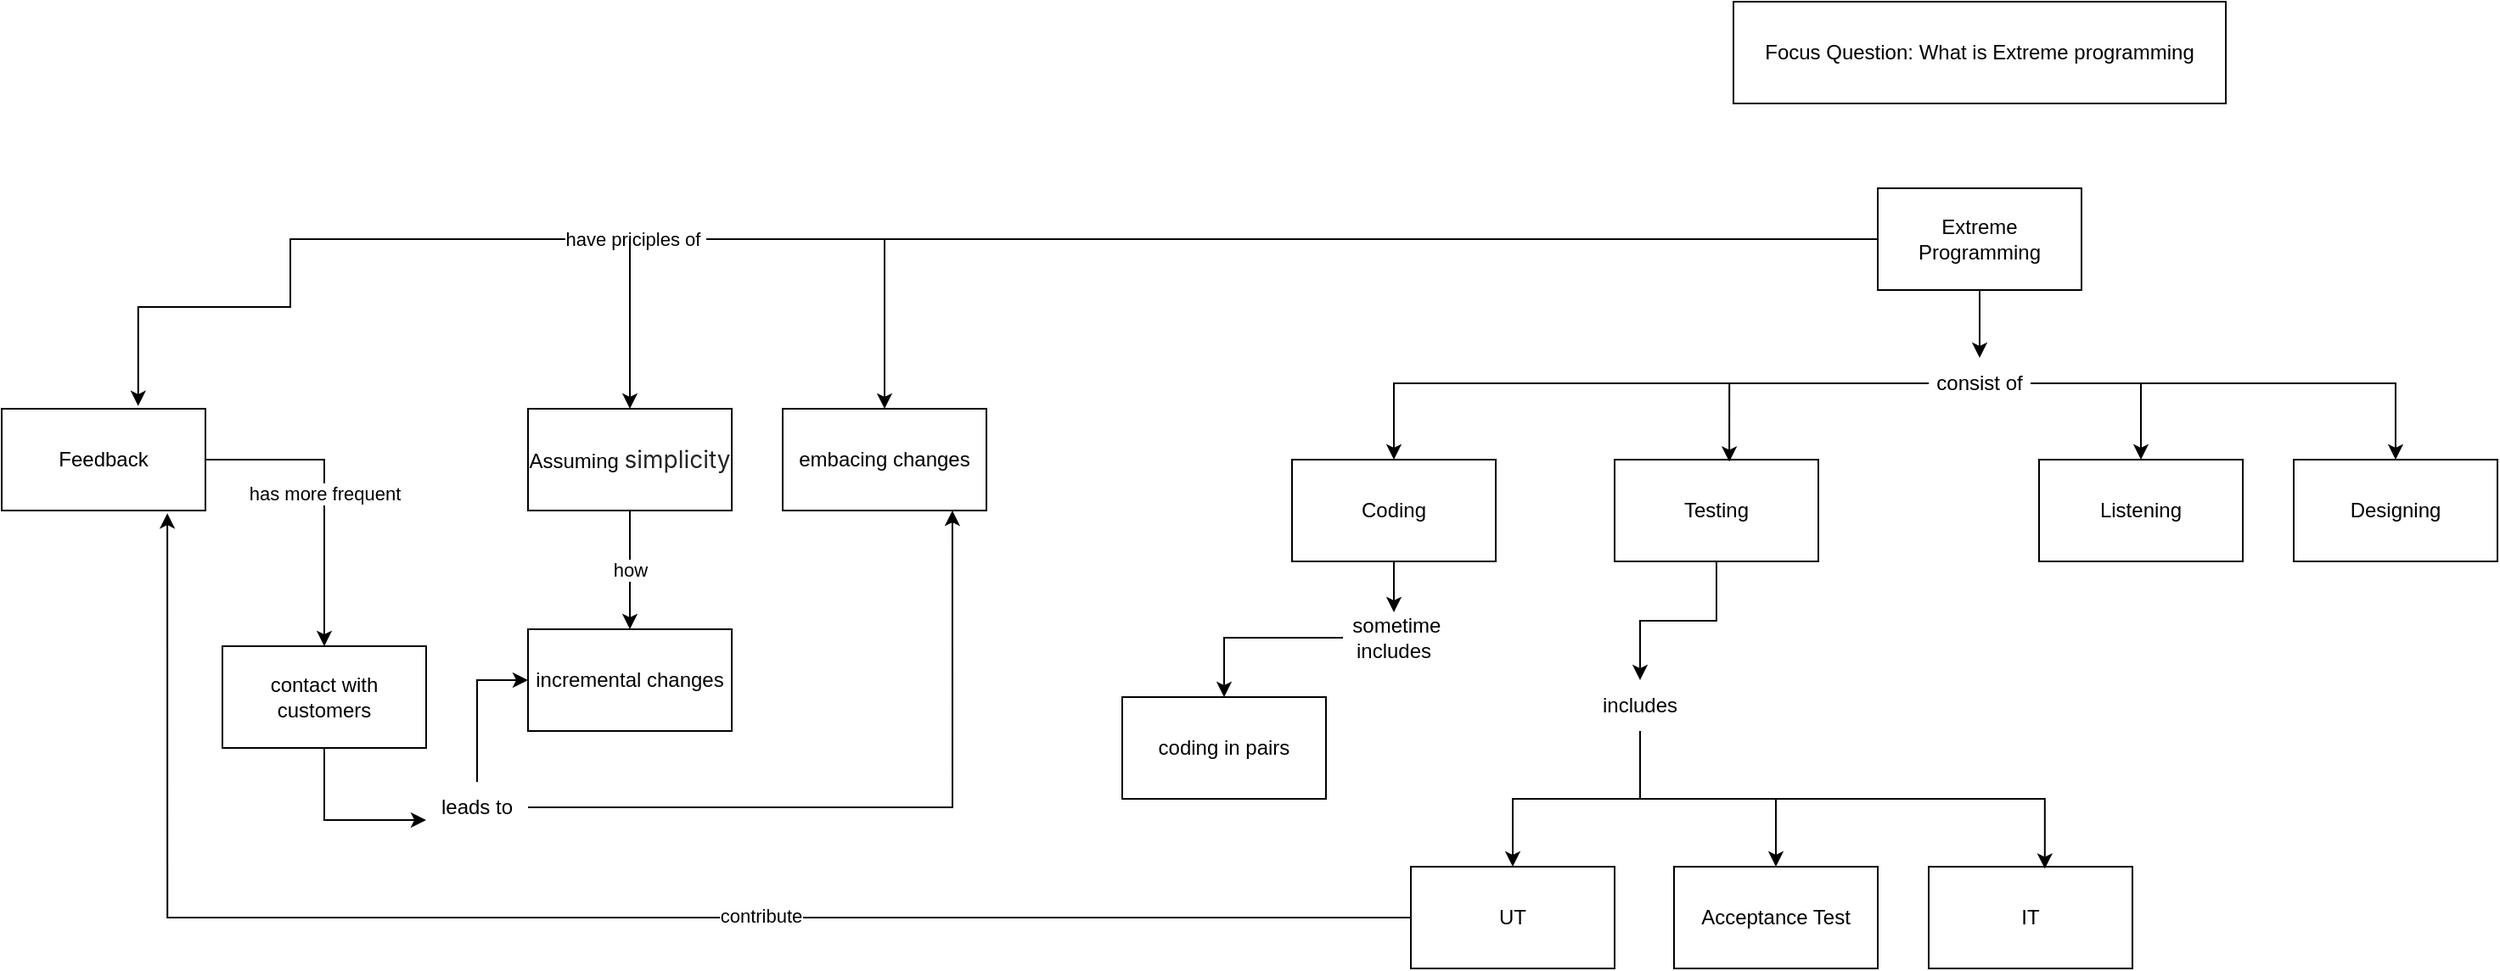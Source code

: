 <mxfile version="20.4.1" type="github">
  <diagram id="YKlcgn2YApg5S6SSq631" name="Page-1">
    <mxGraphModel dx="1888" dy="1784" grid="1" gridSize="10" guides="1" tooltips="1" connect="1" arrows="1" fold="1" page="1" pageScale="1" pageWidth="850" pageHeight="1100" math="0" shadow="0">
      <root>
        <mxCell id="0" />
        <mxCell id="1" parent="0" />
        <mxCell id="lN6HmynDONI7tCiRwWhm-1" value="Focus Question: What is Extreme programming&lt;br&gt;&lt;div style=&quot;font-size: calc(0.875em); line-height: 1.6; position: relative; z-index: 0; color: rgb(32, 33, 34); font-family: sans-serif; text-align: start;&quot; class=&quot;vector-body&quot; id=&quot;bodyContent&quot;&gt;&lt;/div&gt;" style="whiteSpace=wrap;html=1;" parent="1" vertex="1">
          <mxGeometry x="220" y="-90" width="290" height="60" as="geometry" />
        </mxCell>
        <mxCell id="lN6HmynDONI7tCiRwWhm-39" style="edgeStyle=orthogonalEdgeStyle;rounded=0;orthogonalLoop=1;jettySize=auto;html=1;entryX=0.5;entryY=0;entryDx=0;entryDy=0;" parent="1" source="lN6HmynDONI7tCiRwWhm-3" target="lN6HmynDONI7tCiRwWhm-38" edge="1">
          <mxGeometry relative="1" as="geometry" />
        </mxCell>
        <mxCell id="lN6HmynDONI7tCiRwWhm-3" value="Testing" style="whiteSpace=wrap;html=1;" parent="1" vertex="1">
          <mxGeometry x="150" y="180" width="120" height="60" as="geometry" />
        </mxCell>
        <mxCell id="lN6HmynDONI7tCiRwWhm-4" value="Listening" style="whiteSpace=wrap;html=1;" parent="1" vertex="1">
          <mxGeometry x="400" y="180" width="120" height="60" as="geometry" />
        </mxCell>
        <mxCell id="lN6HmynDONI7tCiRwWhm-45" style="edgeStyle=orthogonalEdgeStyle;rounded=0;orthogonalLoop=1;jettySize=auto;html=1;" parent="1" source="lN6HmynDONI7tCiRwWhm-6" target="lN6HmynDONI7tCiRwWhm-44" edge="1">
          <mxGeometry relative="1" as="geometry" />
        </mxCell>
        <mxCell id="lN6HmynDONI7tCiRwWhm-6" value="Coding" style="whiteSpace=wrap;html=1;" parent="1" vertex="1">
          <mxGeometry x="-40" y="180" width="120" height="60" as="geometry" />
        </mxCell>
        <mxCell id="lN6HmynDONI7tCiRwWhm-7" value="Designing" style="whiteSpace=wrap;html=1;" parent="1" vertex="1">
          <mxGeometry x="550" y="180" width="120" height="60" as="geometry" />
        </mxCell>
        <mxCell id="lN6HmynDONI7tCiRwWhm-29" style="edgeStyle=orthogonalEdgeStyle;rounded=0;orthogonalLoop=1;jettySize=auto;html=1;entryX=0.5;entryY=0;entryDx=0;entryDy=0;" parent="1" source="lN6HmynDONI7tCiRwWhm-12" target="lN6HmynDONI7tCiRwWhm-21" edge="1">
          <mxGeometry relative="1" as="geometry" />
        </mxCell>
        <mxCell id="lN6HmynDONI7tCiRwWhm-56" style="edgeStyle=orthogonalEdgeStyle;rounded=0;orthogonalLoop=1;jettySize=auto;html=1;entryX=0.67;entryY=-0.027;entryDx=0;entryDy=0;entryPerimeter=0;" parent="1" source="lN6HmynDONI7tCiRwWhm-12" target="lN6HmynDONI7tCiRwWhm-47" edge="1">
          <mxGeometry relative="1" as="geometry">
            <mxPoint x="-310" y="90" as="targetPoint" />
            <Array as="points">
              <mxPoint x="-630" y="50" />
              <mxPoint x="-630" y="90" />
              <mxPoint x="-720" y="90" />
            </Array>
          </mxGeometry>
        </mxCell>
        <mxCell id="lN6HmynDONI7tCiRwWhm-57" value="have priciples of&amp;nbsp;" style="edgeLabel;html=1;align=center;verticalAlign=middle;resizable=0;points=[];" parent="lN6HmynDONI7tCiRwWhm-56" vertex="1" connectable="0">
          <mxGeometry x="0.305" relative="1" as="geometry">
            <mxPoint as="offset" />
          </mxGeometry>
        </mxCell>
        <mxCell id="lN6HmynDONI7tCiRwWhm-12" value="Extreme Programming" style="whiteSpace=wrap;html=1;" parent="1" vertex="1">
          <mxGeometry x="305" y="20" width="120" height="60" as="geometry" />
        </mxCell>
        <mxCell id="lN6HmynDONI7tCiRwWhm-31" style="edgeStyle=orthogonalEdgeStyle;rounded=0;orthogonalLoop=1;jettySize=auto;html=1;entryX=0.5;entryY=0;entryDx=0;entryDy=0;" parent="1" source="lN6HmynDONI7tCiRwWhm-21" target="lN6HmynDONI7tCiRwWhm-6" edge="1">
          <mxGeometry relative="1" as="geometry" />
        </mxCell>
        <mxCell id="lN6HmynDONI7tCiRwWhm-33" style="edgeStyle=orthogonalEdgeStyle;rounded=0;orthogonalLoop=1;jettySize=auto;html=1;entryX=0.5;entryY=0;entryDx=0;entryDy=0;" parent="1" source="lN6HmynDONI7tCiRwWhm-21" target="lN6HmynDONI7tCiRwWhm-4" edge="1">
          <mxGeometry relative="1" as="geometry" />
        </mxCell>
        <mxCell id="lN6HmynDONI7tCiRwWhm-34" style="edgeStyle=orthogonalEdgeStyle;rounded=0;orthogonalLoop=1;jettySize=auto;html=1;entryX=0.5;entryY=0;entryDx=0;entryDy=0;" parent="1" source="lN6HmynDONI7tCiRwWhm-21" target="lN6HmynDONI7tCiRwWhm-7" edge="1">
          <mxGeometry relative="1" as="geometry" />
        </mxCell>
        <mxCell id="lN6HmynDONI7tCiRwWhm-52" style="edgeStyle=orthogonalEdgeStyle;rounded=0;orthogonalLoop=1;jettySize=auto;html=1;entryX=0.563;entryY=0.02;entryDx=0;entryDy=0;entryPerimeter=0;" parent="1" source="lN6HmynDONI7tCiRwWhm-21" target="lN6HmynDONI7tCiRwWhm-3" edge="1">
          <mxGeometry relative="1" as="geometry" />
        </mxCell>
        <mxCell id="lN6HmynDONI7tCiRwWhm-21" value="consist of" style="text;html=1;strokeColor=none;fillColor=none;align=center;verticalAlign=middle;whiteSpace=wrap;rounded=0;" parent="1" vertex="1">
          <mxGeometry x="335" y="120" width="60" height="30" as="geometry" />
        </mxCell>
        <mxCell id="lN6HmynDONI7tCiRwWhm-50" style="edgeStyle=orthogonalEdgeStyle;rounded=0;orthogonalLoop=1;jettySize=auto;html=1;entryX=0.813;entryY=1.027;entryDx=0;entryDy=0;entryPerimeter=0;" parent="1" source="lN6HmynDONI7tCiRwWhm-35" target="lN6HmynDONI7tCiRwWhm-47" edge="1">
          <mxGeometry relative="1" as="geometry" />
        </mxCell>
        <mxCell id="lN6HmynDONI7tCiRwWhm-51" value="contribute" style="edgeLabel;html=1;align=center;verticalAlign=middle;resizable=0;points=[];" parent="lN6HmynDONI7tCiRwWhm-50" vertex="1" connectable="0">
          <mxGeometry x="-0.211" y="-1" relative="1" as="geometry">
            <mxPoint as="offset" />
          </mxGeometry>
        </mxCell>
        <mxCell id="lN6HmynDONI7tCiRwWhm-35" value="UT" style="whiteSpace=wrap;html=1;" parent="1" vertex="1">
          <mxGeometry x="30" y="420" width="120" height="60" as="geometry" />
        </mxCell>
        <mxCell id="lN6HmynDONI7tCiRwWhm-36" value="Acceptance Test" style="whiteSpace=wrap;html=1;" parent="1" vertex="1">
          <mxGeometry x="185" y="420" width="120" height="60" as="geometry" />
        </mxCell>
        <mxCell id="lN6HmynDONI7tCiRwWhm-37" value="IT" style="whiteSpace=wrap;html=1;" parent="1" vertex="1">
          <mxGeometry x="335" y="420" width="120" height="60" as="geometry" />
        </mxCell>
        <mxCell id="lN6HmynDONI7tCiRwWhm-40" style="edgeStyle=orthogonalEdgeStyle;rounded=0;orthogonalLoop=1;jettySize=auto;html=1;entryX=0.5;entryY=0;entryDx=0;entryDy=0;" parent="1" source="lN6HmynDONI7tCiRwWhm-38" target="lN6HmynDONI7tCiRwWhm-35" edge="1">
          <mxGeometry relative="1" as="geometry" />
        </mxCell>
        <mxCell id="lN6HmynDONI7tCiRwWhm-41" style="edgeStyle=orthogonalEdgeStyle;rounded=0;orthogonalLoop=1;jettySize=auto;html=1;" parent="1" source="lN6HmynDONI7tCiRwWhm-38" target="lN6HmynDONI7tCiRwWhm-36" edge="1">
          <mxGeometry relative="1" as="geometry" />
        </mxCell>
        <mxCell id="lN6HmynDONI7tCiRwWhm-42" style="edgeStyle=orthogonalEdgeStyle;rounded=0;orthogonalLoop=1;jettySize=auto;html=1;entryX=0.57;entryY=0.02;entryDx=0;entryDy=0;entryPerimeter=0;" parent="1" source="lN6HmynDONI7tCiRwWhm-38" target="lN6HmynDONI7tCiRwWhm-37" edge="1">
          <mxGeometry relative="1" as="geometry">
            <Array as="points">
              <mxPoint x="165" y="380" />
              <mxPoint x="403" y="380" />
            </Array>
          </mxGeometry>
        </mxCell>
        <mxCell id="lN6HmynDONI7tCiRwWhm-38" value="includes" style="text;html=1;strokeColor=none;fillColor=none;align=center;verticalAlign=middle;whiteSpace=wrap;rounded=0;" parent="1" vertex="1">
          <mxGeometry x="135" y="310" width="60" height="30" as="geometry" />
        </mxCell>
        <mxCell id="lN6HmynDONI7tCiRwWhm-43" value="coding in pairs" style="whiteSpace=wrap;html=1;" parent="1" vertex="1">
          <mxGeometry x="-140" y="320" width="120" height="60" as="geometry" />
        </mxCell>
        <mxCell id="lN6HmynDONI7tCiRwWhm-46" style="edgeStyle=orthogonalEdgeStyle;rounded=0;orthogonalLoop=1;jettySize=auto;html=1;entryX=0.5;entryY=0;entryDx=0;entryDy=0;" parent="1" source="lN6HmynDONI7tCiRwWhm-44" target="lN6HmynDONI7tCiRwWhm-43" edge="1">
          <mxGeometry relative="1" as="geometry" />
        </mxCell>
        <mxCell id="lN6HmynDONI7tCiRwWhm-44" value="&amp;nbsp;sometime includes" style="text;html=1;strokeColor=none;fillColor=none;align=center;verticalAlign=middle;whiteSpace=wrap;rounded=0;" parent="1" vertex="1">
          <mxGeometry x="-10" y="270" width="60" height="30" as="geometry" />
        </mxCell>
        <mxCell id="lN6HmynDONI7tCiRwWhm-61" value="has more frequent" style="edgeStyle=orthogonalEdgeStyle;rounded=0;orthogonalLoop=1;jettySize=auto;html=1;entryX=0.5;entryY=0;entryDx=0;entryDy=0;" parent="1" source="lN6HmynDONI7tCiRwWhm-47" target="lN6HmynDONI7tCiRwWhm-60" edge="1">
          <mxGeometry relative="1" as="geometry" />
        </mxCell>
        <mxCell id="lN6HmynDONI7tCiRwWhm-47" value="Feedback" style="whiteSpace=wrap;html=1;" parent="1" vertex="1">
          <mxGeometry x="-800" y="150" width="120" height="60" as="geometry" />
        </mxCell>
        <mxCell id="lN6HmynDONI7tCiRwWhm-54" value="how" style="edgeStyle=orthogonalEdgeStyle;rounded=0;orthogonalLoop=1;jettySize=auto;html=1;entryX=0.5;entryY=0;entryDx=0;entryDy=0;" parent="1" source="lN6HmynDONI7tCiRwWhm-48" target="lN6HmynDONI7tCiRwWhm-53" edge="1">
          <mxGeometry relative="1" as="geometry" />
        </mxCell>
        <mxCell id="lN6HmynDONI7tCiRwWhm-48" value="Assuming&amp;nbsp;&lt;span style=&quot;color: rgb(36, 36, 36); font-family: -apple-system, BlinkMacSystemFont, &amp;quot;Segoe UI&amp;quot;, system-ui, &amp;quot;Apple Color Emoji&amp;quot;, &amp;quot;Segoe UI Emoji&amp;quot;, &amp;quot;Segoe UI Web&amp;quot;, sans-serif; font-size: 14px; text-align: start; background-color: rgb(255, 255, 255);&quot;&gt;simplicity&lt;/span&gt;" style="whiteSpace=wrap;html=1;" parent="1" vertex="1">
          <mxGeometry x="-490" y="150" width="120" height="60" as="geometry" />
        </mxCell>
        <mxCell id="lN6HmynDONI7tCiRwWhm-49" value="embacing changes" style="whiteSpace=wrap;html=1;" parent="1" vertex="1">
          <mxGeometry x="-340" y="150" width="120" height="60" as="geometry" />
        </mxCell>
        <mxCell id="lN6HmynDONI7tCiRwWhm-53" value="incremental changes" style="whiteSpace=wrap;html=1;" parent="1" vertex="1">
          <mxGeometry x="-490" y="280" width="120" height="60" as="geometry" />
        </mxCell>
        <mxCell id="lN6HmynDONI7tCiRwWhm-58" value="" style="edgeStyle=none;orthogonalLoop=1;jettySize=auto;html=1;rounded=0;entryX=0.5;entryY=0;entryDx=0;entryDy=0;" parent="1" target="lN6HmynDONI7tCiRwWhm-48" edge="1">
          <mxGeometry width="80" relative="1" as="geometry">
            <mxPoint x="-430" y="50" as="sourcePoint" />
            <mxPoint x="-180" y="80" as="targetPoint" />
            <Array as="points" />
          </mxGeometry>
        </mxCell>
        <mxCell id="lN6HmynDONI7tCiRwWhm-59" value="" style="edgeStyle=none;orthogonalLoop=1;jettySize=auto;html=1;rounded=0;entryX=0.5;entryY=0;entryDx=0;entryDy=0;" parent="1" target="lN6HmynDONI7tCiRwWhm-49" edge="1">
          <mxGeometry width="80" relative="1" as="geometry">
            <mxPoint x="-280" y="50" as="sourcePoint" />
            <mxPoint x="-230" y="100" as="targetPoint" />
            <Array as="points" />
          </mxGeometry>
        </mxCell>
        <mxCell id="lN6HmynDONI7tCiRwWhm-64" style="edgeStyle=orthogonalEdgeStyle;rounded=0;orthogonalLoop=1;jettySize=auto;html=1;exitX=0.5;exitY=1;exitDx=0;exitDy=0;entryX=0;entryY=0.75;entryDx=0;entryDy=0;" parent="1" source="lN6HmynDONI7tCiRwWhm-60" target="lN6HmynDONI7tCiRwWhm-63" edge="1">
          <mxGeometry relative="1" as="geometry" />
        </mxCell>
        <mxCell id="lN6HmynDONI7tCiRwWhm-60" value="contact with customers" style="whiteSpace=wrap;html=1;" parent="1" vertex="1">
          <mxGeometry x="-670" y="290" width="120" height="60" as="geometry" />
        </mxCell>
        <mxCell id="lN6HmynDONI7tCiRwWhm-65" style="edgeStyle=orthogonalEdgeStyle;rounded=0;orthogonalLoop=1;jettySize=auto;html=1;exitX=1;exitY=0.5;exitDx=0;exitDy=0;entryX=0.833;entryY=1;entryDx=0;entryDy=0;entryPerimeter=0;" parent="1" source="lN6HmynDONI7tCiRwWhm-63" target="lN6HmynDONI7tCiRwWhm-49" edge="1">
          <mxGeometry relative="1" as="geometry" />
        </mxCell>
        <mxCell id="lN6HmynDONI7tCiRwWhm-66" style="edgeStyle=orthogonalEdgeStyle;rounded=0;orthogonalLoop=1;jettySize=auto;html=1;entryX=0;entryY=0.5;entryDx=0;entryDy=0;" parent="1" source="lN6HmynDONI7tCiRwWhm-63" target="lN6HmynDONI7tCiRwWhm-53" edge="1">
          <mxGeometry relative="1" as="geometry" />
        </mxCell>
        <mxCell id="lN6HmynDONI7tCiRwWhm-63" value="leads to" style="text;html=1;strokeColor=none;fillColor=none;align=center;verticalAlign=middle;whiteSpace=wrap;rounded=0;" parent="1" vertex="1">
          <mxGeometry x="-550" y="370" width="60" height="30" as="geometry" />
        </mxCell>
      </root>
    </mxGraphModel>
  </diagram>
</mxfile>
